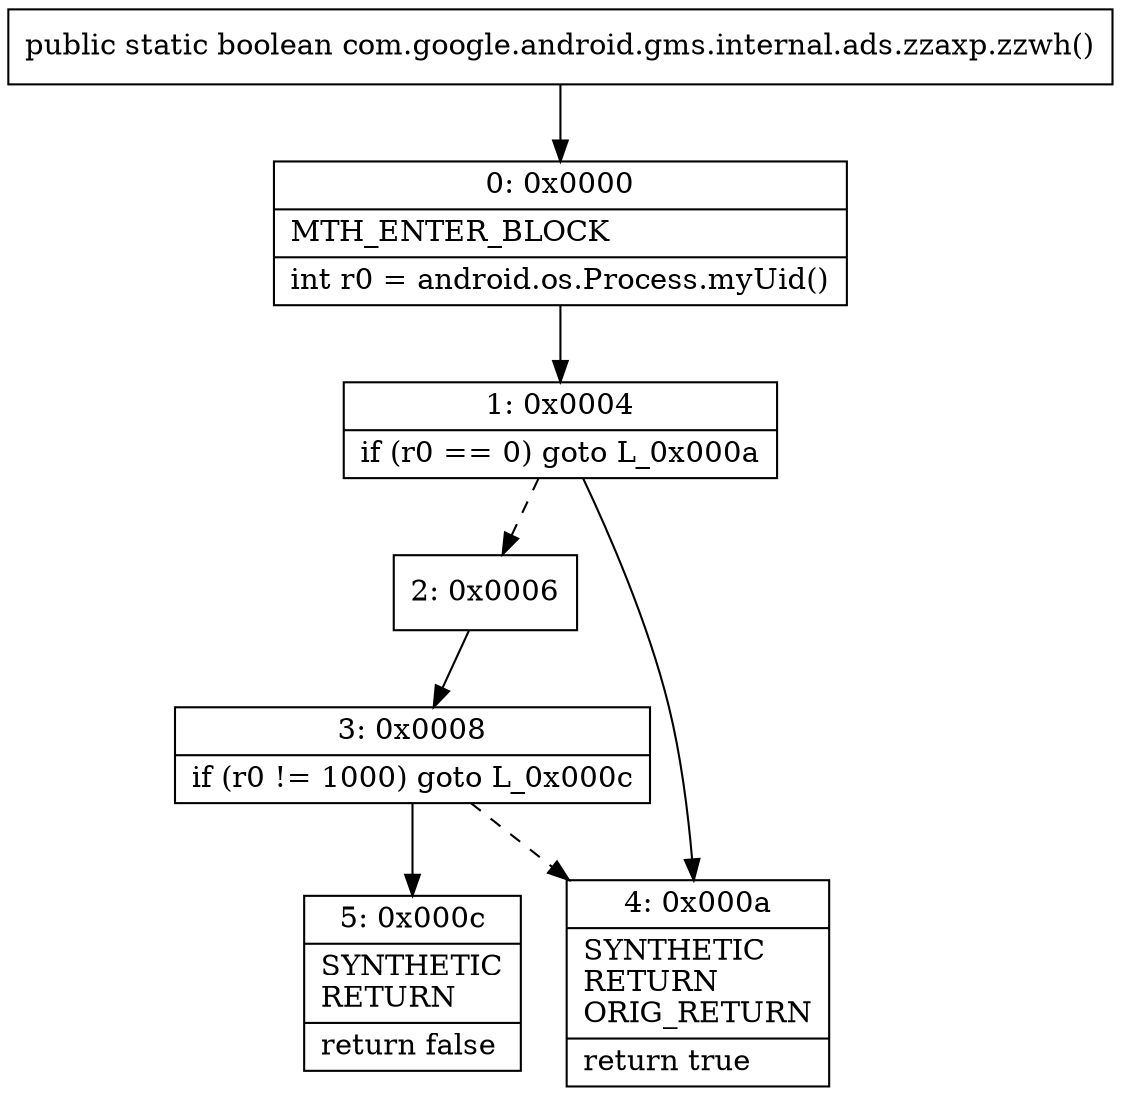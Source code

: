 digraph "CFG forcom.google.android.gms.internal.ads.zzaxp.zzwh()Z" {
Node_0 [shape=record,label="{0\:\ 0x0000|MTH_ENTER_BLOCK\l|int r0 = android.os.Process.myUid()\l}"];
Node_1 [shape=record,label="{1\:\ 0x0004|if (r0 == 0) goto L_0x000a\l}"];
Node_2 [shape=record,label="{2\:\ 0x0006}"];
Node_3 [shape=record,label="{3\:\ 0x0008|if (r0 != 1000) goto L_0x000c\l}"];
Node_4 [shape=record,label="{4\:\ 0x000a|SYNTHETIC\lRETURN\lORIG_RETURN\l|return true\l}"];
Node_5 [shape=record,label="{5\:\ 0x000c|SYNTHETIC\lRETURN\l|return false\l}"];
MethodNode[shape=record,label="{public static boolean com.google.android.gms.internal.ads.zzaxp.zzwh() }"];
MethodNode -> Node_0;
Node_0 -> Node_1;
Node_1 -> Node_2[style=dashed];
Node_1 -> Node_4;
Node_2 -> Node_3;
Node_3 -> Node_4[style=dashed];
Node_3 -> Node_5;
}

